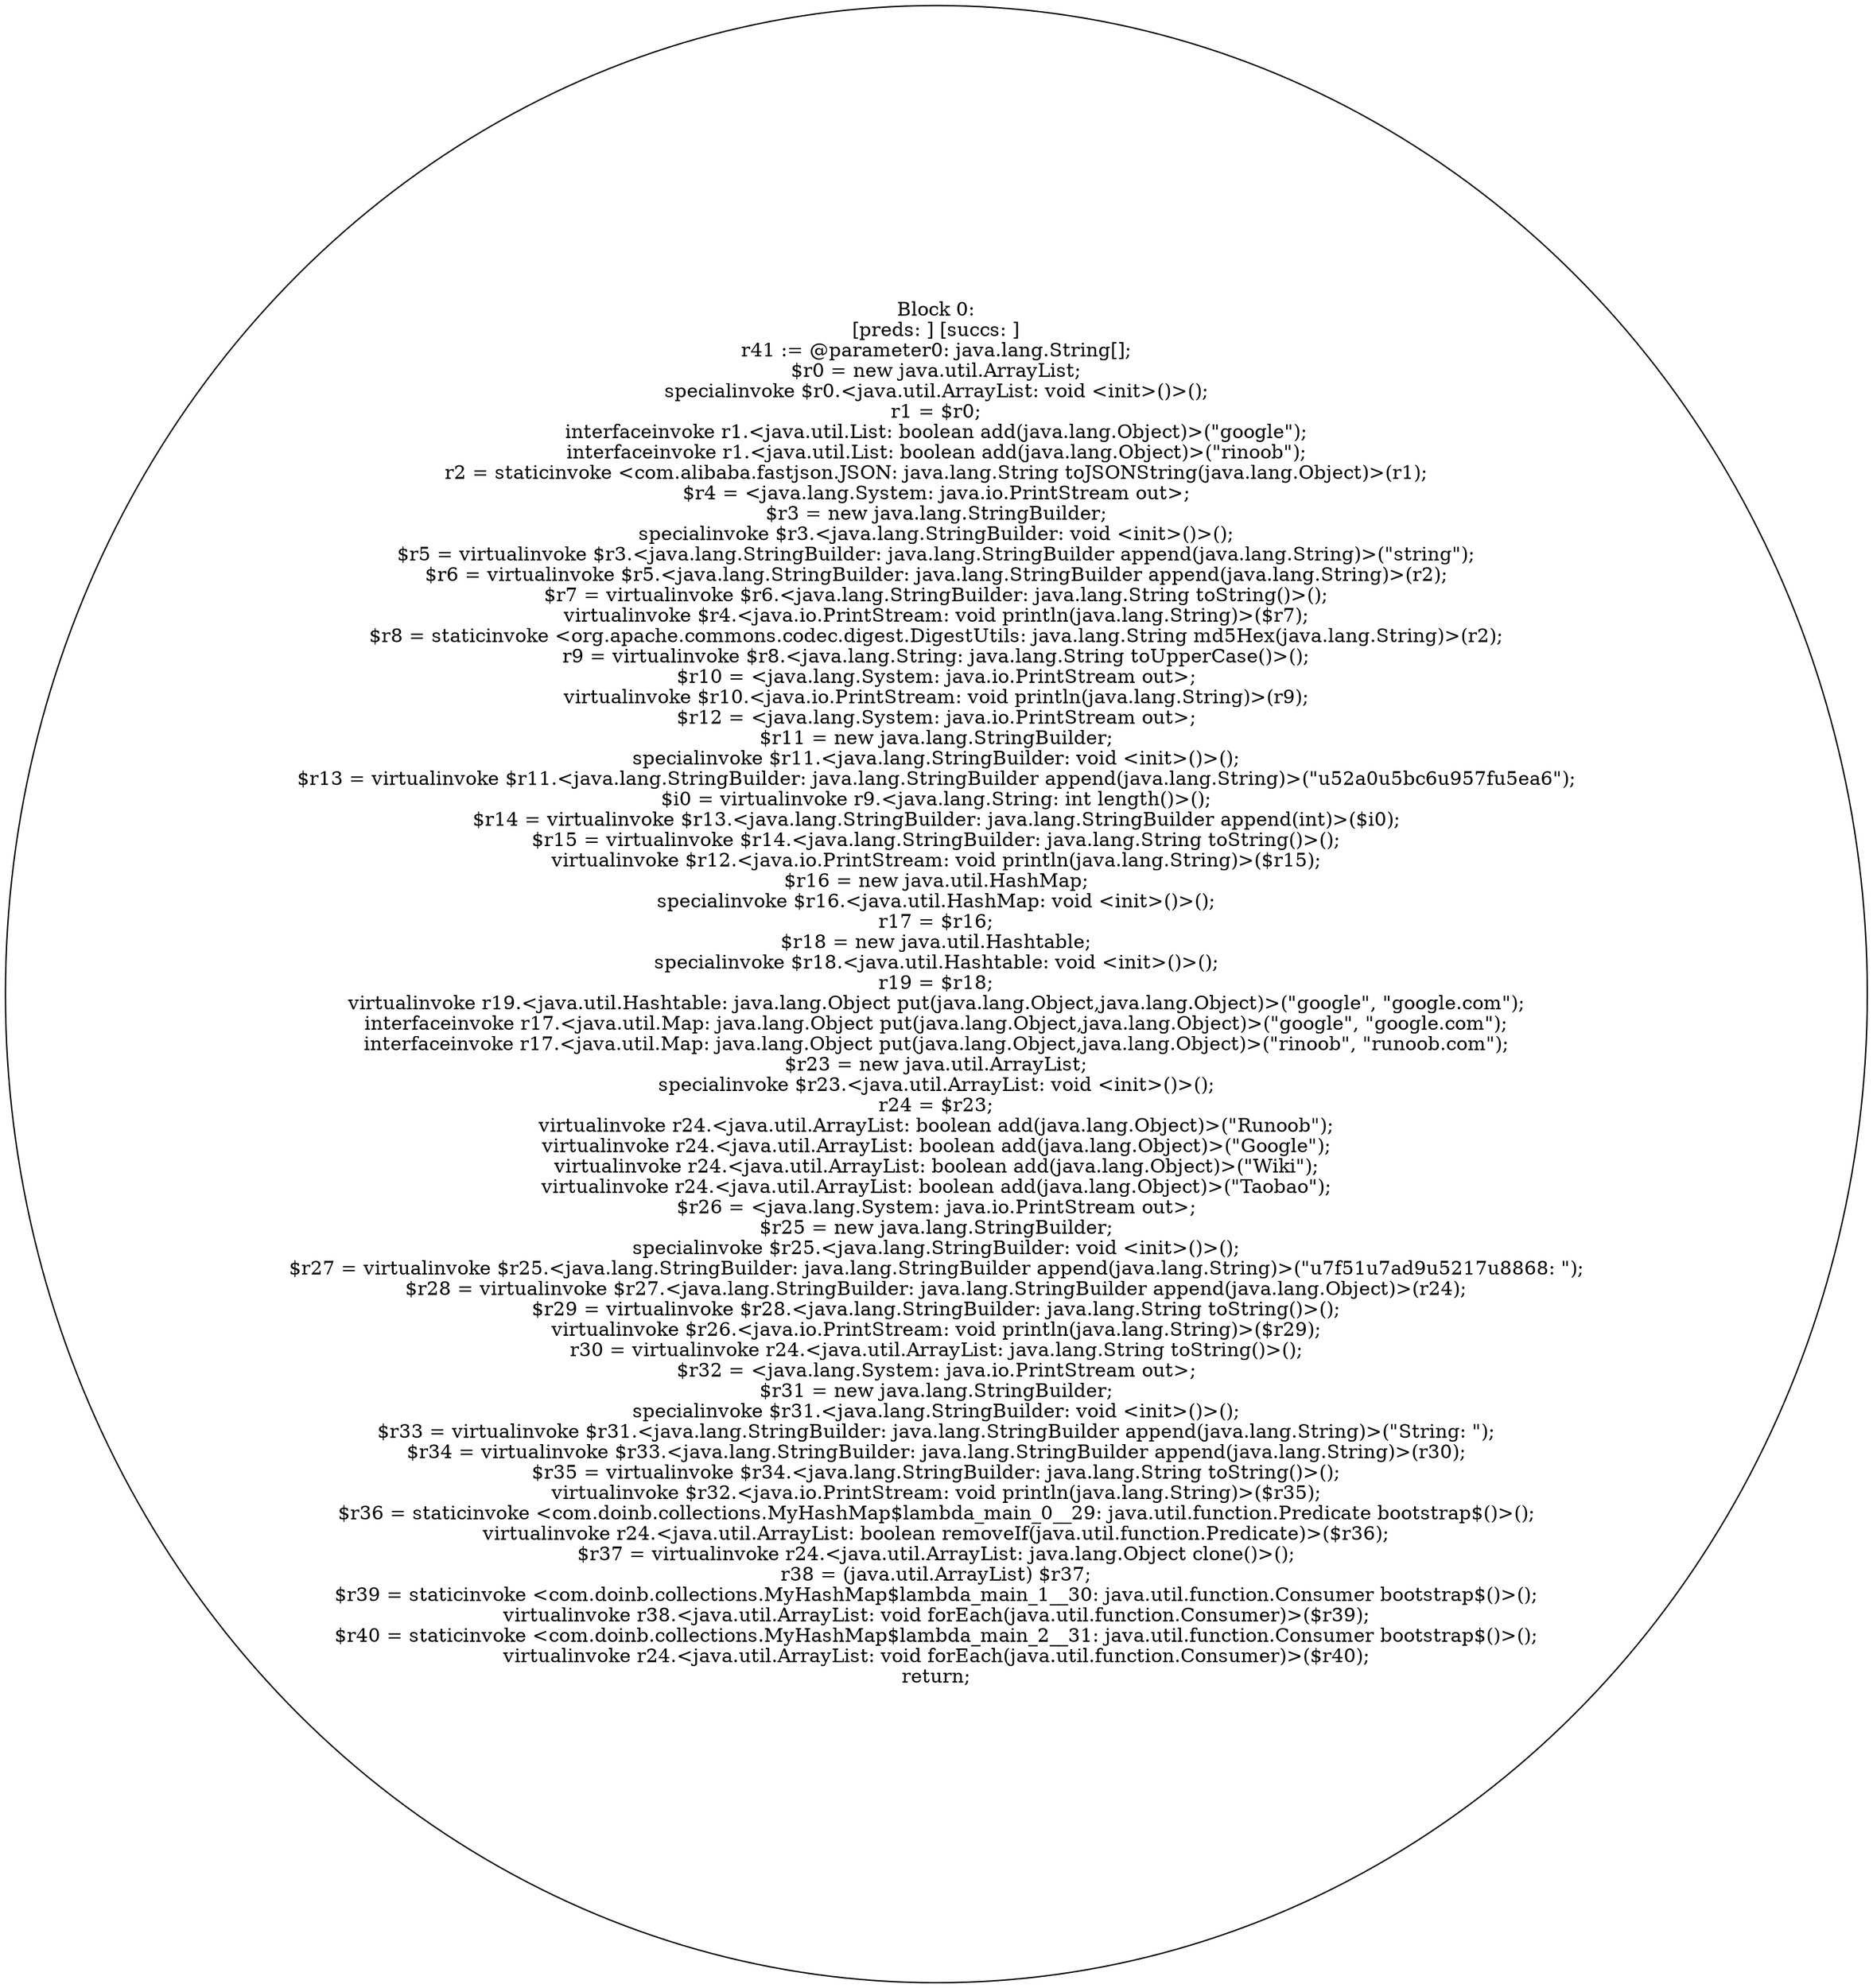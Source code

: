 digraph "unitGraph" {
    "Block 0:
[preds: ] [succs: ]
r41 := @parameter0: java.lang.String[];
$r0 = new java.util.ArrayList;
specialinvoke $r0.<java.util.ArrayList: void <init>()>();
r1 = $r0;
interfaceinvoke r1.<java.util.List: boolean add(java.lang.Object)>(\"google\");
interfaceinvoke r1.<java.util.List: boolean add(java.lang.Object)>(\"rinoob\");
r2 = staticinvoke <com.alibaba.fastjson.JSON: java.lang.String toJSONString(java.lang.Object)>(r1);
$r4 = <java.lang.System: java.io.PrintStream out>;
$r3 = new java.lang.StringBuilder;
specialinvoke $r3.<java.lang.StringBuilder: void <init>()>();
$r5 = virtualinvoke $r3.<java.lang.StringBuilder: java.lang.StringBuilder append(java.lang.String)>(\"string\");
$r6 = virtualinvoke $r5.<java.lang.StringBuilder: java.lang.StringBuilder append(java.lang.String)>(r2);
$r7 = virtualinvoke $r6.<java.lang.StringBuilder: java.lang.String toString()>();
virtualinvoke $r4.<java.io.PrintStream: void println(java.lang.String)>($r7);
$r8 = staticinvoke <org.apache.commons.codec.digest.DigestUtils: java.lang.String md5Hex(java.lang.String)>(r2);
r9 = virtualinvoke $r8.<java.lang.String: java.lang.String toUpperCase()>();
$r10 = <java.lang.System: java.io.PrintStream out>;
virtualinvoke $r10.<java.io.PrintStream: void println(java.lang.String)>(r9);
$r12 = <java.lang.System: java.io.PrintStream out>;
$r11 = new java.lang.StringBuilder;
specialinvoke $r11.<java.lang.StringBuilder: void <init>()>();
$r13 = virtualinvoke $r11.<java.lang.StringBuilder: java.lang.StringBuilder append(java.lang.String)>(\"\u52a0\u5bc6\u957f\u5ea6\");
$i0 = virtualinvoke r9.<java.lang.String: int length()>();
$r14 = virtualinvoke $r13.<java.lang.StringBuilder: java.lang.StringBuilder append(int)>($i0);
$r15 = virtualinvoke $r14.<java.lang.StringBuilder: java.lang.String toString()>();
virtualinvoke $r12.<java.io.PrintStream: void println(java.lang.String)>($r15);
$r16 = new java.util.HashMap;
specialinvoke $r16.<java.util.HashMap: void <init>()>();
r17 = $r16;
$r18 = new java.util.Hashtable;
specialinvoke $r18.<java.util.Hashtable: void <init>()>();
r19 = $r18;
virtualinvoke r19.<java.util.Hashtable: java.lang.Object put(java.lang.Object,java.lang.Object)>(\"google\", \"google.com\");
interfaceinvoke r17.<java.util.Map: java.lang.Object put(java.lang.Object,java.lang.Object)>(\"google\", \"google.com\");
interfaceinvoke r17.<java.util.Map: java.lang.Object put(java.lang.Object,java.lang.Object)>(\"rinoob\", \"runoob.com\");
$r23 = new java.util.ArrayList;
specialinvoke $r23.<java.util.ArrayList: void <init>()>();
r24 = $r23;
virtualinvoke r24.<java.util.ArrayList: boolean add(java.lang.Object)>(\"Runoob\");
virtualinvoke r24.<java.util.ArrayList: boolean add(java.lang.Object)>(\"Google\");
virtualinvoke r24.<java.util.ArrayList: boolean add(java.lang.Object)>(\"Wiki\");
virtualinvoke r24.<java.util.ArrayList: boolean add(java.lang.Object)>(\"Taobao\");
$r26 = <java.lang.System: java.io.PrintStream out>;
$r25 = new java.lang.StringBuilder;
specialinvoke $r25.<java.lang.StringBuilder: void <init>()>();
$r27 = virtualinvoke $r25.<java.lang.StringBuilder: java.lang.StringBuilder append(java.lang.String)>(\"\u7f51\u7ad9\u5217\u8868: \");
$r28 = virtualinvoke $r27.<java.lang.StringBuilder: java.lang.StringBuilder append(java.lang.Object)>(r24);
$r29 = virtualinvoke $r28.<java.lang.StringBuilder: java.lang.String toString()>();
virtualinvoke $r26.<java.io.PrintStream: void println(java.lang.String)>($r29);
r30 = virtualinvoke r24.<java.util.ArrayList: java.lang.String toString()>();
$r32 = <java.lang.System: java.io.PrintStream out>;
$r31 = new java.lang.StringBuilder;
specialinvoke $r31.<java.lang.StringBuilder: void <init>()>();
$r33 = virtualinvoke $r31.<java.lang.StringBuilder: java.lang.StringBuilder append(java.lang.String)>(\"String: \");
$r34 = virtualinvoke $r33.<java.lang.StringBuilder: java.lang.StringBuilder append(java.lang.String)>(r30);
$r35 = virtualinvoke $r34.<java.lang.StringBuilder: java.lang.String toString()>();
virtualinvoke $r32.<java.io.PrintStream: void println(java.lang.String)>($r35);
$r36 = staticinvoke <com.doinb.collections.MyHashMap$lambda_main_0__29: java.util.function.Predicate bootstrap$()>();
virtualinvoke r24.<java.util.ArrayList: boolean removeIf(java.util.function.Predicate)>($r36);
$r37 = virtualinvoke r24.<java.util.ArrayList: java.lang.Object clone()>();
r38 = (java.util.ArrayList) $r37;
$r39 = staticinvoke <com.doinb.collections.MyHashMap$lambda_main_1__30: java.util.function.Consumer bootstrap$()>();
virtualinvoke r38.<java.util.ArrayList: void forEach(java.util.function.Consumer)>($r39);
$r40 = staticinvoke <com.doinb.collections.MyHashMap$lambda_main_2__31: java.util.function.Consumer bootstrap$()>();
virtualinvoke r24.<java.util.ArrayList: void forEach(java.util.function.Consumer)>($r40);
return;
"
}
